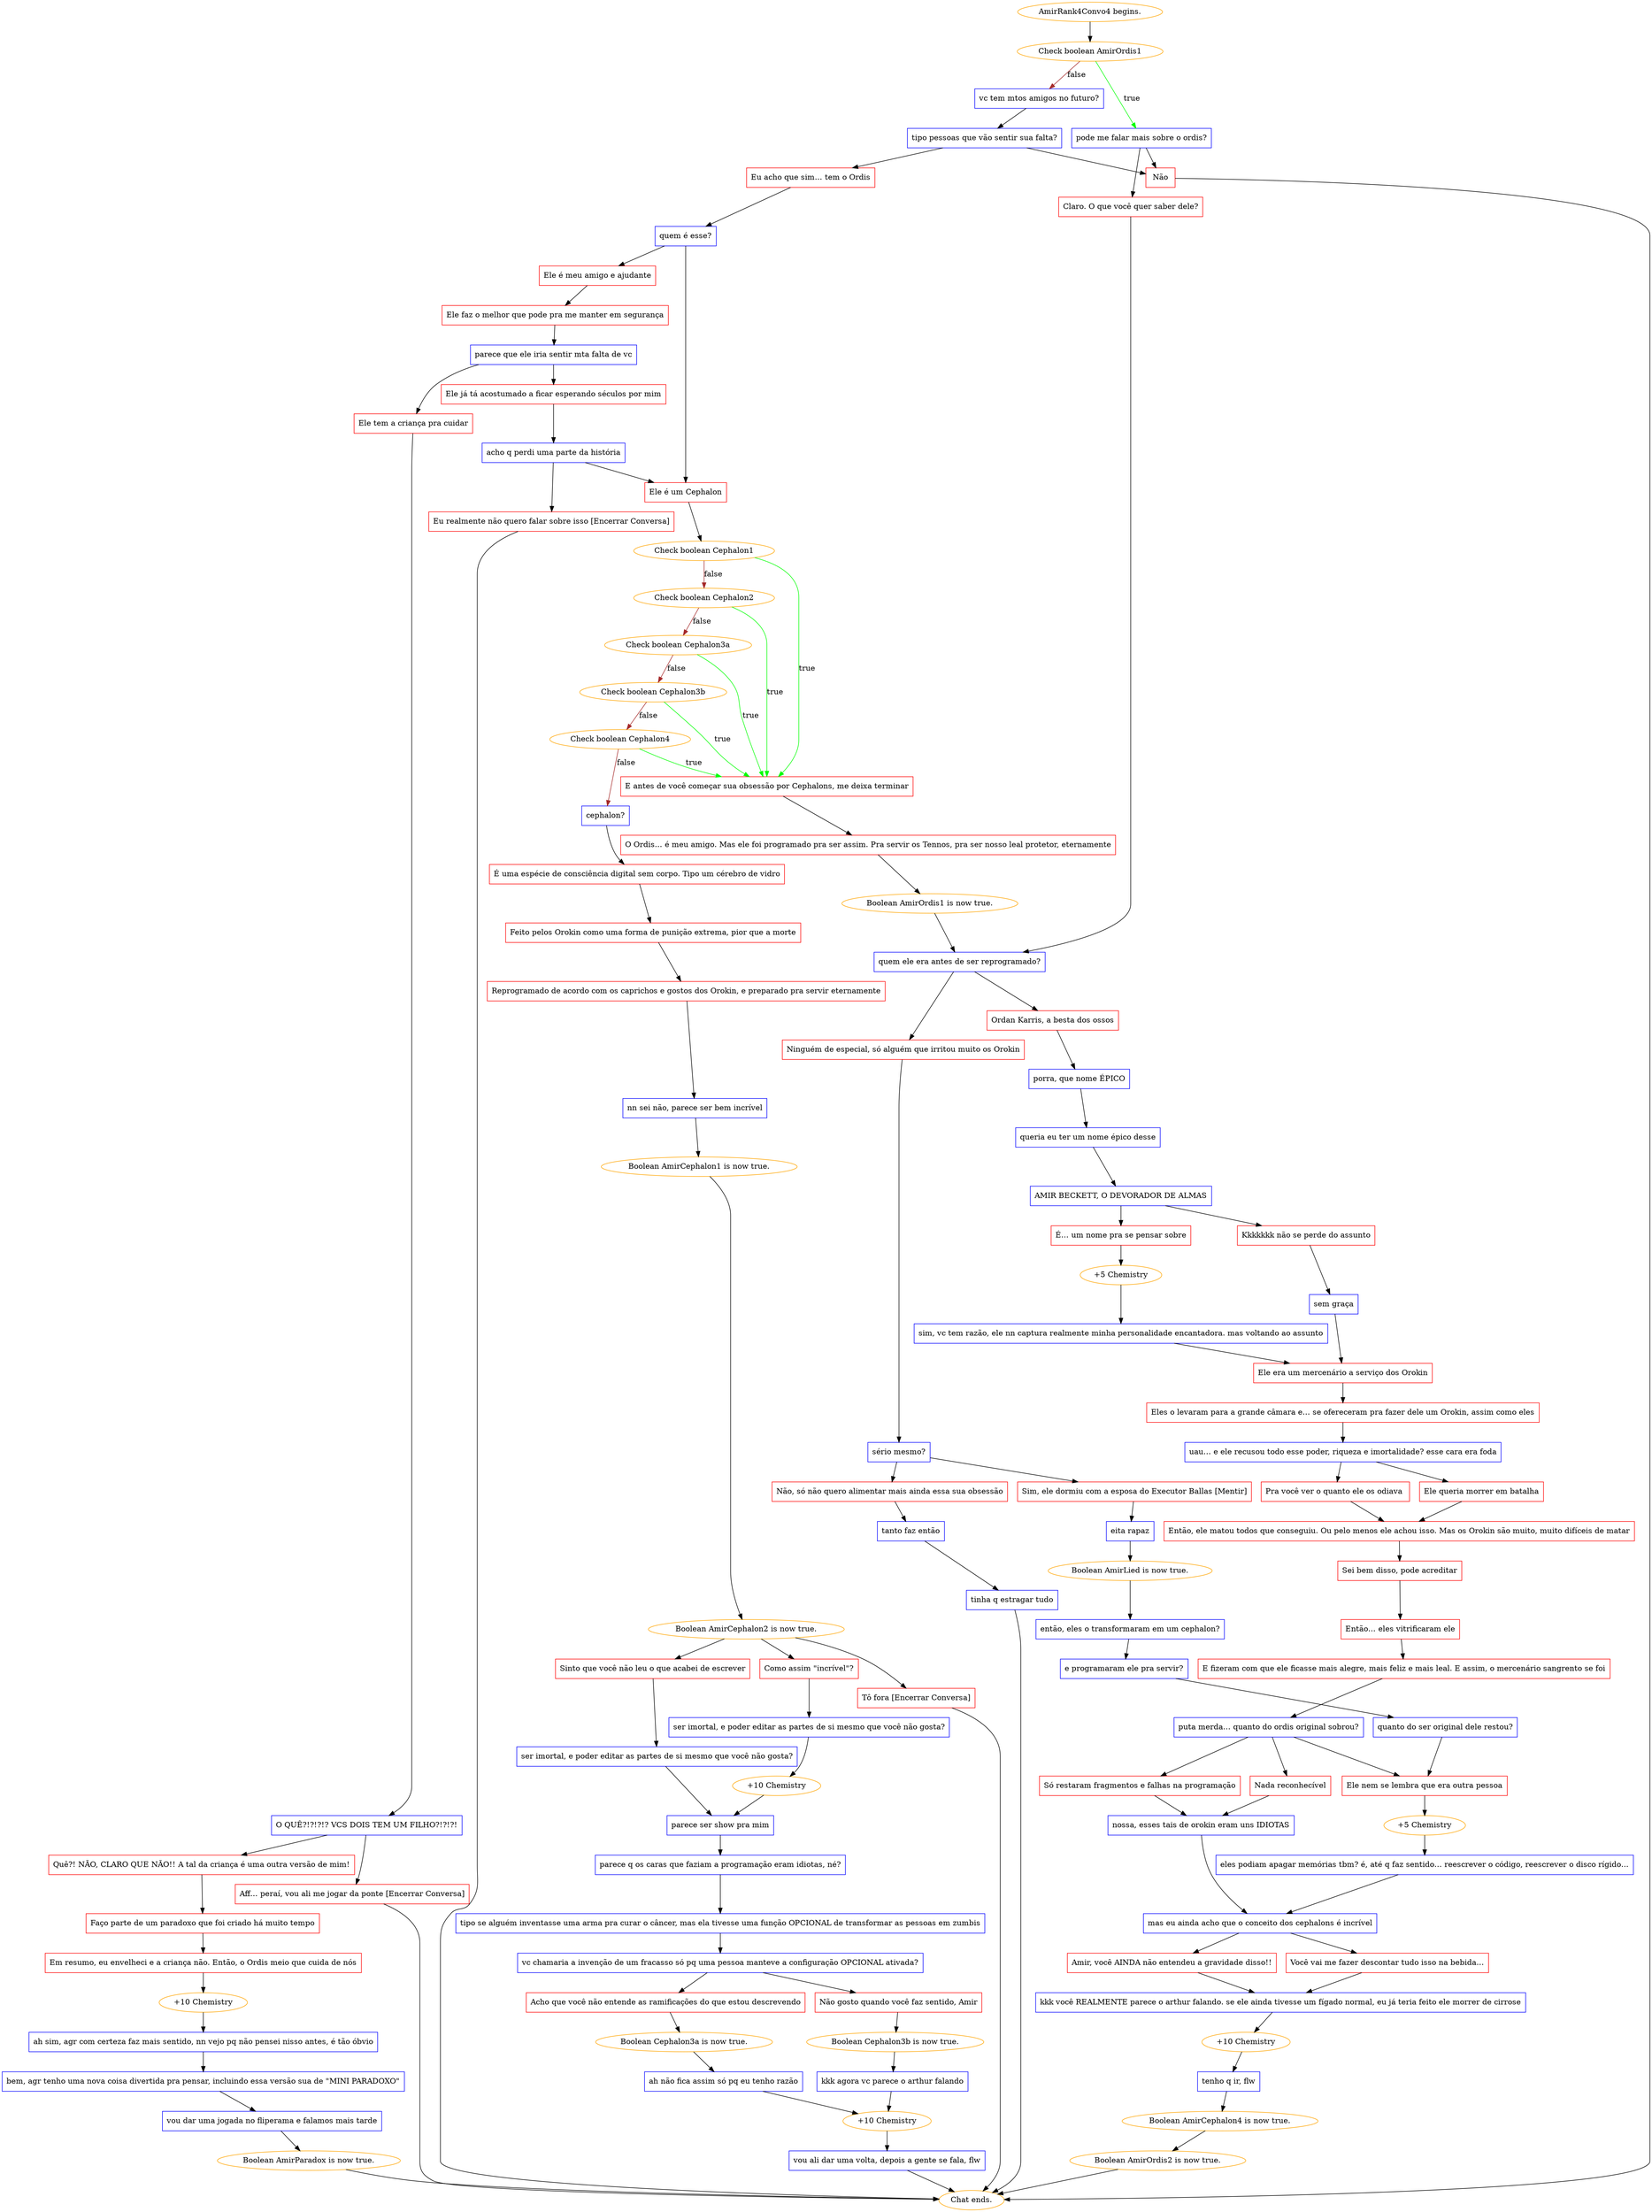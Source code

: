 digraph {
	"AmirRank4Convo4 begins." [color=orange];
		"AmirRank4Convo4 begins." -> j3071393708;
	j3071393708 [label="Check boolean AmirOrdis1",color=orange];
		j3071393708 -> j2453496677 [label=true,color=green];
		j3071393708 -> j3202327728 [label=false,color=brown];
	j2453496677 [label="pode me falar mais sobre o ordis?",shape=box,color=blue];
		j2453496677 -> j3625838793;
		j2453496677 -> j502203966;
	j3202327728 [label="vc tem mtos amigos no futuro?",shape=box,color=blue];
		j3202327728 -> j4283940812;
	j3625838793 [label="Não",shape=box,color=red];
		j3625838793 -> "Chat ends.";
	j502203966 [label="Claro. O que você quer saber dele?",shape=box,color=red];
		j502203966 -> j3837208035;
	j4283940812 [label="tipo pessoas que vão sentir sua falta?",shape=box,color=blue];
		j4283940812 -> j1806335016;
		j4283940812 -> j3625838793;
	"Chat ends." [color=orange];
	j3837208035 [label="quem ele era antes de ser reprogramado?",shape=box,color=blue];
		j3837208035 -> j1532568391;
		j3837208035 -> j2989698223;
	j1806335016 [label="Eu acho que sim… tem o Ordis",shape=box,color=red];
		j1806335016 -> j697854388;
	j1532568391 [label="Ninguém de especial, só alguém que irritou muito os Orokin",shape=box,color=red];
		j1532568391 -> j815100636;
	j2989698223 [label="Ordan Karris, a besta dos ossos",shape=box,color=red];
		j2989698223 -> j3448728594;
	j697854388 [label="quem é esse?",shape=box,color=blue];
		j697854388 -> j54753643;
		j697854388 -> j2183106400;
	j815100636 [label="sério mesmo?",shape=box,color=blue];
		j815100636 -> j108514392;
		j815100636 -> j1742765185;
	j3448728594 [label="porra, que nome ÉPICO",shape=box,color=blue];
		j3448728594 -> j4015734577;
	j54753643 [label="Ele é meu amigo e ajudante",shape=box,color=red];
		j54753643 -> j2188459831;
	j2183106400 [label="Ele é um Cephalon",shape=box,color=red];
		j2183106400 -> j2703593324;
	j108514392 [label="Sim, ele dormiu com a esposa do Executor Ballas [Mentir]",shape=box,color=red];
		j108514392 -> j1320620803;
	j1742765185 [label="Não, só não quero alimentar mais ainda essa sua obsessão",shape=box,color=red];
		j1742765185 -> j663410547;
	j4015734577 [label="queria eu ter um nome épico desse",shape=box,color=blue];
		j4015734577 -> j4228223566;
	j2188459831 [label="Ele faz o melhor que pode pra me manter em segurança",shape=box,color=red];
		j2188459831 -> j3194905676;
	j2703593324 [label="Check boolean Cephalon1",color=orange];
		j2703593324 -> j3114689228 [label=true,color=green];
		j2703593324 -> j3179573232 [label=false,color=brown];
	j1320620803 [label="eita rapaz",shape=box,color=blue];
		j1320620803 -> j1552509755;
	j663410547 [label="tanto faz então",shape=box,color=blue];
		j663410547 -> j75819085;
	j4228223566 [label="AMIR BECKETT, O DEVORADOR DE ALMAS",shape=box,color=blue];
		j4228223566 -> j1075887013;
		j4228223566 -> j1819171325;
	j3194905676 [label="parece que ele iria sentir mta falta de vc",shape=box,color=blue];
		j3194905676 -> j3598734189;
		j3194905676 -> j2037098250;
	j3114689228 [label="E antes de você começar sua obsessão por Cephalons, me deixa terminar",shape=box,color=red];
		j3114689228 -> j4168358644;
	j3179573232 [label="Check boolean Cephalon2",color=orange];
		j3179573232 -> j3114689228 [label=true,color=green];
		j3179573232 -> j1411698572 [label=false,color=brown];
	j1552509755 [label="Boolean AmirLied is now true.",color=orange];
		j1552509755 -> j2615053593;
	j75819085 [label="tinha q estragar tudo",shape=box,color=blue];
		j75819085 -> "Chat ends.";
	j1075887013 [label="Kkkkkkk não se perde do assunto",shape=box,color=red];
		j1075887013 -> j3887454287;
	j1819171325 [label="É… um nome pra se pensar sobre",shape=box,color=red];
		j1819171325 -> j830192299;
	j3598734189 [label="Ele já tá acostumado a ficar esperando séculos por mim",shape=box,color=red];
		j3598734189 -> j4112500484;
	j2037098250 [label="Ele tem a criança pra cuidar",shape=box,color=red];
		j2037098250 -> j1518758250;
	j4168358644 [label="O Ordis… é meu amigo. Mas ele foi programado pra ser assim. Pra servir os Tennos, pra ser nosso leal protetor, eternamente",shape=box,color=red];
		j4168358644 -> j3689704305;
	j1411698572 [label="Check boolean Cephalon3a",color=orange];
		j1411698572 -> j3114689228 [label=true,color=green];
		j1411698572 -> j1995044943 [label=false,color=brown];
	j2615053593 [label="então, eles o transformaram em um cephalon?",shape=box,color=blue];
		j2615053593 -> j3203357245;
	j3887454287 [label="sem graça",shape=box,color=blue];
		j3887454287 -> j397294186;
	j830192299 [label="+5 Chemistry",color=orange];
		j830192299 -> j4232959246;
	j4112500484 [label="acho q perdi uma parte da história",shape=box,color=blue];
		j4112500484 -> j3929826019;
		j4112500484 -> j2183106400;
	j1518758250 [label="O QUÊ?!?!?!? VCS DOIS TEM UM FILHO?!?!?!",shape=box,color=blue];
		j1518758250 -> j2434367107;
		j1518758250 -> j3601435775;
	j3689704305 [label="Boolean AmirOrdis1 is now true.",color=orange];
		j3689704305 -> j3837208035;
	j1995044943 [label="Check boolean Cephalon3b",color=orange];
		j1995044943 -> j3114689228 [label=true,color=green];
		j1995044943 -> j3851203631 [label=false,color=brown];
	j3203357245 [label="e programaram ele pra servir?",shape=box,color=blue];
		j3203357245 -> j804083784;
	j397294186 [label="Ele era um mercenário a serviço dos Orokin",shape=box,color=red];
		j397294186 -> j896231103;
	j4232959246 [label="sim, vc tem razão, ele nn captura realmente minha personalidade encantadora. mas voltando ao assunto",shape=box,color=blue];
		j4232959246 -> j397294186;
	j3929826019 [label="Eu realmente não quero falar sobre isso [Encerrar Conversa]",shape=box,color=red];
		j3929826019 -> "Chat ends.";
	j2434367107 [label="Quê?! NÃO, CLARO QUE NÃO!! A tal da criança é uma outra versão de mim!",shape=box,color=red];
		j2434367107 -> j2440030553;
	j3601435775 [label="Aff… peraí, vou ali me jogar da ponte [Encerrar Conversa]",shape=box,color=red];
		j3601435775 -> "Chat ends.";
	j3851203631 [label="Check boolean Cephalon4",color=orange];
		j3851203631 -> j3114689228 [label=true,color=green];
		j3851203631 -> j3635946425 [label=false,color=brown];
	j804083784 [label="quanto do ser original dele restou?",shape=box,color=blue];
		j804083784 -> j4161265881;
	j896231103 [label="Eles o levaram para a grande câmara e… se ofereceram pra fazer dele um Orokin, assim como eles",shape=box,color=red];
		j896231103 -> j4217378956;
	j2440030553 [label="Faço parte de um paradoxo que foi criado há muito tempo",shape=box,color=red];
		j2440030553 -> j3319599750;
	j3635946425 [label="cephalon?",shape=box,color=blue];
		j3635946425 -> j1882433408;
	j4161265881 [label="Ele nem se lembra que era outra pessoa",shape=box,color=red];
		j4161265881 -> j753180228;
	j4217378956 [label="uau… e ele recusou todo esse poder, riqueza e imortalidade? esse cara era foda",shape=box,color=blue];
		j4217378956 -> j3460339811;
		j4217378956 -> j740716085;
	j3319599750 [label="Em resumo, eu envelheci e a criança não. Então, o Ordis meio que cuida de nós",shape=box,color=red];
		j3319599750 -> j309158118;
	j1882433408 [label="É uma espécie de consciência digital sem corpo. Tipo um cérebro de vidro",shape=box,color=red];
		j1882433408 -> j2480735715;
	j753180228 [label="+5 Chemistry",color=orange];
		j753180228 -> j2758163320;
	j3460339811 [label="Pra você ver o quanto ele os odiava ",shape=box,color=red];
		j3460339811 -> j934877609;
	j740716085 [label="Ele queria morrer em batalha",shape=box,color=red];
		j740716085 -> j934877609;
	j309158118 [label="+10 Chemistry",color=orange];
		j309158118 -> j3803460063;
	j2480735715 [label="Feito pelos Orokin como uma forma de punição extrema, pior que a morte",shape=box,color=red];
		j2480735715 -> j154924888;
	j2758163320 [label="eles podiam apagar memórias tbm? é, até q faz sentido… reescrever o código, reescrever o disco rígido…",shape=box,color=blue];
		j2758163320 -> j1319512687;
	j934877609 [label="Então, ele matou todos que conseguiu. Ou pelo menos ele achou isso. Mas os Orokin são muito, muito difíceis de matar",shape=box,color=red];
		j934877609 -> j2100602599;
	j3803460063 [label="ah sim, agr com certeza faz mais sentido, nn vejo pq não pensei nisso antes, é tão óbvio",shape=box,color=blue];
		j3803460063 -> j1638222525;
	j154924888 [label="Reprogramado de acordo com os caprichos e gostos dos Orokin, e preparado pra servir eternamente",shape=box,color=red];
		j154924888 -> j2567810748;
	j1319512687 [label="mas eu ainda acho que o conceito dos cephalons é incrível",shape=box,color=blue];
		j1319512687 -> j3414423008;
		j1319512687 -> j1637413990;
	j2100602599 [label="Sei bem disso, pode acreditar",shape=box,color=red];
		j2100602599 -> j294981280;
	j1638222525 [label="bem, agr tenho uma nova coisa divertida pra pensar, incluindo essa versão sua de \"MINI PARADOXO\"",shape=box,color=blue];
		j1638222525 -> j981812765;
	j2567810748 [label="nn sei não, parece ser bem incrível",shape=box,color=blue];
		j2567810748 -> j1188171645;
	j3414423008 [label="Você vai me fazer descontar tudo isso na bebida…",shape=box,color=red];
		j3414423008 -> j1898738048;
	j1637413990 [label="Amir, você AINDA não entendeu a gravidade disso!!",shape=box,color=red];
		j1637413990 -> j1898738048;
	j294981280 [label="Então… eles vitrificaram ele",shape=box,color=red];
		j294981280 -> j1603693797;
	j981812765 [label="vou dar uma jogada no fliperama e falamos mais tarde",shape=box,color=blue];
		j981812765 -> j3046964038;
	j1188171645 [label="Boolean AmirCephalon1 is now true.",color=orange];
		j1188171645 -> j2160070556;
	j1898738048 [label="kkk você REALMENTE parece o arthur falando. se ele ainda tivesse um fígado normal, eu já teria feito ele morrer de cirrose",shape=box,color=blue];
		j1898738048 -> j3484236604;
	j1603693797 [label="E fizeram com que ele ficasse mais alegre, mais feliz e mais leal. E assim, o mercenário sangrento se foi",shape=box,color=red];
		j1603693797 -> j198049464;
	j3046964038 [label="Boolean AmirParadox is now true.",color=orange];
		j3046964038 -> "Chat ends.";
	j2160070556 [label="Boolean AmirCephalon2 is now true.",color=orange];
		j2160070556 -> j1847246295;
		j2160070556 -> j3651033309;
		j2160070556 -> j779469894;
	j3484236604 [label="+10 Chemistry",color=orange];
		j3484236604 -> j1269391082;
	j198049464 [label="puta merda… quanto do ordis original sobrou?",shape=box,color=blue];
		j198049464 -> j4161265881;
		j198049464 -> j716718101;
		j198049464 -> j974217873;
	j1847246295 [label="Tô fora [Encerrar Conversa]",shape=box,color=red];
		j1847246295 -> "Chat ends.";
	j3651033309 [label="Como assim \"incrível\"?",shape=box,color=red];
		j3651033309 -> j396363488;
	j779469894 [label="Sinto que você não leu o que acabei de escrever",shape=box,color=red];
		j779469894 -> j2917538557;
	j1269391082 [label="tenho q ir, flw",shape=box,color=blue];
		j1269391082 -> j2139800532;
	j716718101 [label="Só restaram fragmentos e falhas na programação",shape=box,color=red];
		j716718101 -> j1205636332;
	j974217873 [label="Nada reconhecível",shape=box,color=red];
		j974217873 -> j1205636332;
	j396363488 [label="ser imortal, e poder editar as partes de si mesmo que você não gosta?",shape=box,color=blue];
		j396363488 -> j1818126867;
	j2917538557 [label="ser imortal, e poder editar as partes de si mesmo que você não gosta?",shape=box,color=blue];
		j2917538557 -> j2219727786;
	j2139800532 [label="Boolean AmirCephalon4 is now true.",color=orange];
		j2139800532 -> j2302458893;
	j1205636332 [label="nossa, esses tais de orokin eram uns IDIOTAS",shape=box,color=blue];
		j1205636332 -> j1319512687;
	j1818126867 [label="+10 Chemistry",color=orange];
		j1818126867 -> j2219727786;
	j2219727786 [label="parece ser show pra mim",shape=box,color=blue];
		j2219727786 -> j3230136097;
	j2302458893 [label="Boolean AmirOrdis2 is now true.",color=orange];
		j2302458893 -> "Chat ends.";
	j3230136097 [label="parece q os caras que faziam a programação eram idiotas, né?",shape=box,color=blue];
		j3230136097 -> j3187756859;
	j3187756859 [label="tipo se alguém inventasse uma arma pra curar o câncer, mas ela tivesse uma função OPCIONAL de transformar as pessoas em zumbis",shape=box,color=blue];
		j3187756859 -> j676928087;
	j676928087 [label="vc chamaria a invenção de um fracasso só pq uma pessoa manteve a configuração OPCIONAL ativada?",shape=box,color=blue];
		j676928087 -> j1231755189;
		j676928087 -> j2740709415;
	j1231755189 [label="Não gosto quando você faz sentido, Amir",shape=box,color=red];
		j1231755189 -> j284966503;
	j2740709415 [label="Acho que você não entende as ramificações do que estou descrevendo",shape=box,color=red];
		j2740709415 -> j3617043271;
	j284966503 [label="Boolean Cephalon3b is now true.",color=orange];
		j284966503 -> j2300757582;
	j3617043271 [label="Boolean Cephalon3a is now true.",color=orange];
		j3617043271 -> j3526360723;
	j2300757582 [label="kkk agora vc parece o arthur falando",shape=box,color=blue];
		j2300757582 -> j2834874469;
	j3526360723 [label="ah não fica assim só pq eu tenho razão",shape=box,color=blue];
		j3526360723 -> j2834874469;
	j2834874469 [label="+10 Chemistry",color=orange];
		j2834874469 -> j4224450669;
	j4224450669 [label="vou ali dar uma volta, depois a gente se fala, flw",shape=box,color=blue];
		j4224450669 -> "Chat ends.";
}